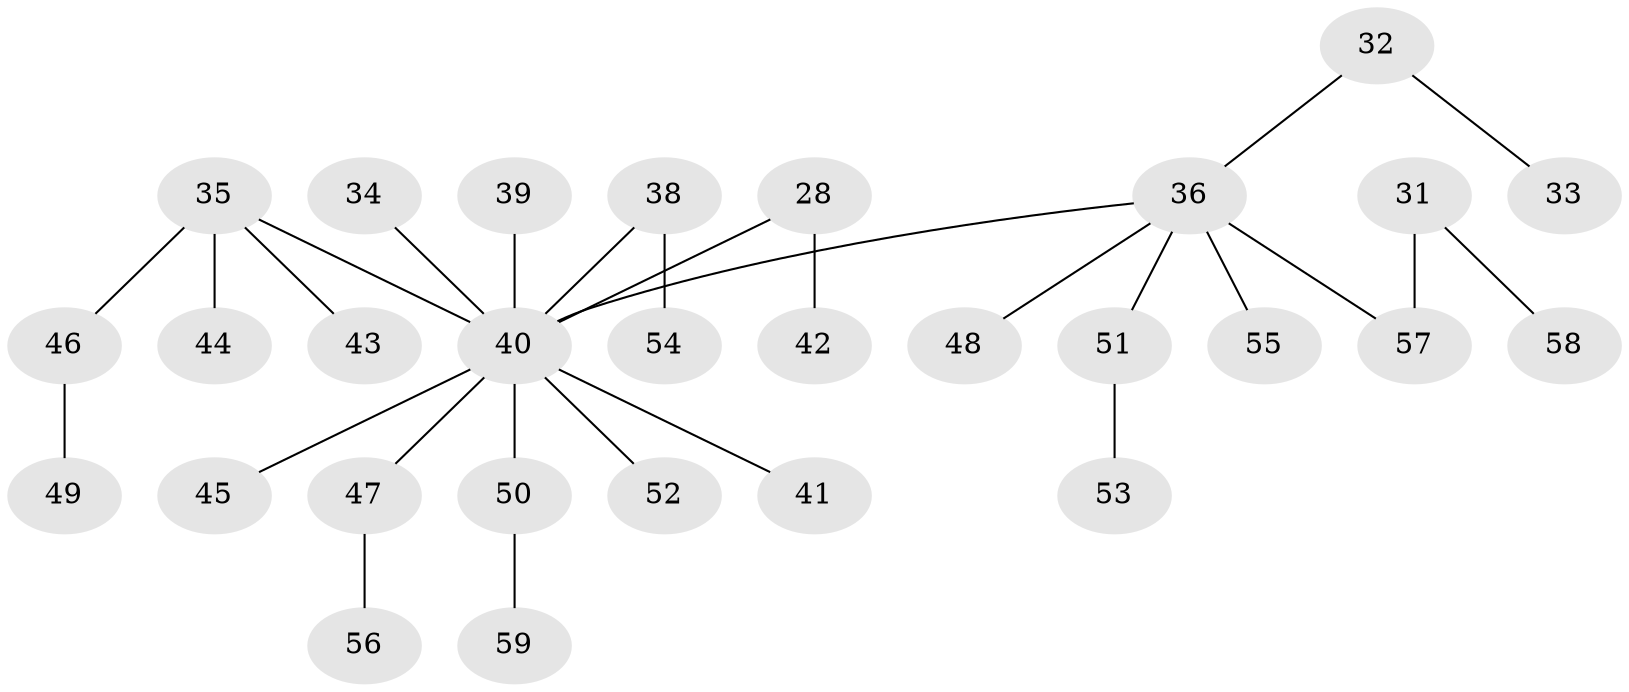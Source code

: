 // original degree distribution, {2: 0.2711864406779661, 7: 0.01694915254237288, 3: 0.1694915254237288, 5: 0.01694915254237288, 4: 0.03389830508474576, 6: 0.01694915254237288, 1: 0.4745762711864407}
// Generated by graph-tools (version 1.1) at 2025/53/03/09/25 04:53:55]
// undirected, 29 vertices, 28 edges
graph export_dot {
graph [start="1"]
  node [color=gray90,style=filled];
  28;
  31;
  32 [super="+14+15+19"];
  33;
  34;
  35 [super="+25"];
  36 [super="+10+12+27"];
  38 [super="+21+23"];
  39;
  40 [super="+5+9+7+17+1+24+13+29+18+20+22"];
  41;
  42;
  43;
  44;
  45;
  46;
  47;
  48;
  49;
  50 [super="+8+37"];
  51;
  52;
  53;
  54;
  55;
  56;
  57 [super="+30"];
  58;
  59;
  28 -- 42;
  28 -- 40;
  31 -- 58;
  31 -- 57;
  32 -- 36;
  32 -- 33;
  34 -- 40;
  35 -- 43;
  35 -- 46;
  35 -- 44;
  35 -- 40;
  36 -- 55;
  36 -- 40;
  36 -- 48;
  36 -- 51;
  36 -- 57;
  38 -- 40;
  38 -- 54;
  39 -- 40;
  40 -- 41;
  40 -- 50;
  40 -- 52;
  40 -- 47;
  40 -- 45;
  46 -- 49;
  47 -- 56;
  50 -- 59;
  51 -- 53;
}
